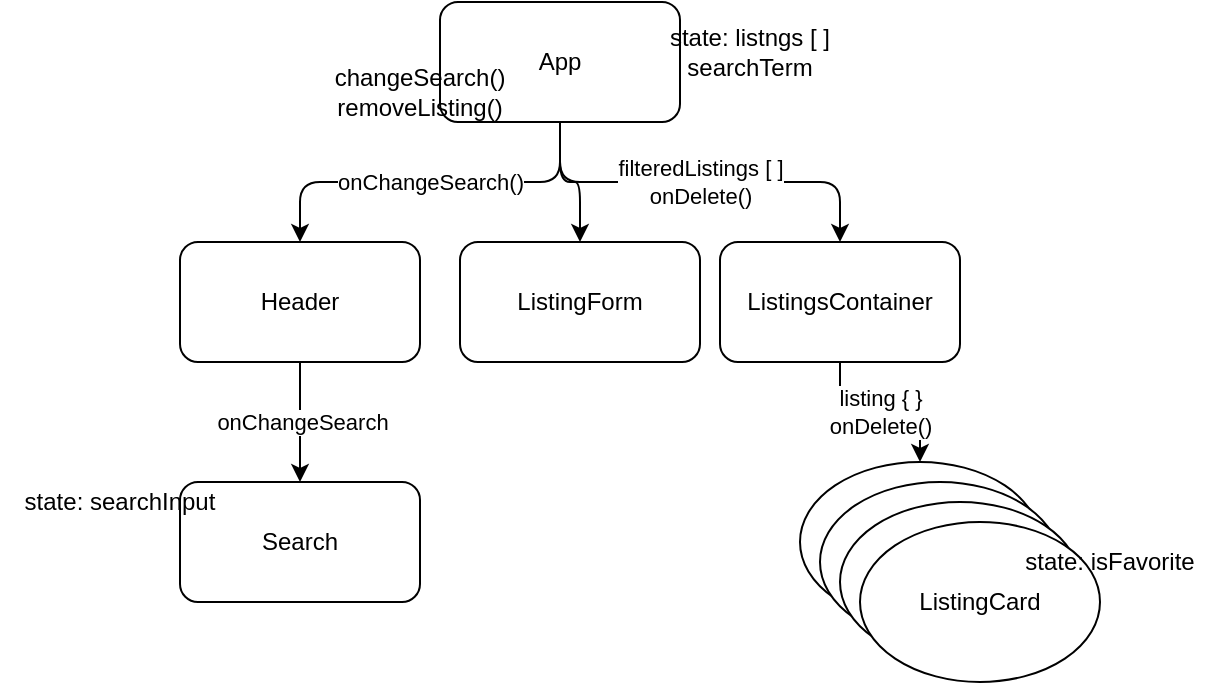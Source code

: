 <mxfile>
    <diagram id="g710EXB7YFf31PuVLExZ" name="Page-1">
        <mxGraphModel dx="675" dy="562" grid="1" gridSize="10" guides="1" tooltips="1" connect="1" arrows="1" fold="1" page="1" pageScale="1" pageWidth="850" pageHeight="1100" math="0" shadow="0">
            <root>
                <mxCell id="0"/>
                <mxCell id="1" parent="0"/>
                <mxCell id="10" value="onChangeSearch()" style="edgeStyle=orthogonalEdgeStyle;html=1;exitX=0.5;exitY=1;exitDx=0;exitDy=0;entryX=0.5;entryY=0;entryDx=0;entryDy=0;" edge="1" parent="1" source="2" target="3">
                    <mxGeometry relative="1" as="geometry"/>
                </mxCell>
                <mxCell id="11" value="filteredListings [ ]&lt;br&gt;onDelete()" style="edgeStyle=orthogonalEdgeStyle;html=1;exitX=0.5;exitY=1;exitDx=0;exitDy=0;entryX=0.5;entryY=0;entryDx=0;entryDy=0;" edge="1" parent="1" source="2" target="4">
                    <mxGeometry relative="1" as="geometry"/>
                </mxCell>
                <mxCell id="20" style="edgeStyle=orthogonalEdgeStyle;html=1;exitX=0.5;exitY=1;exitDx=0;exitDy=0;entryX=0.5;entryY=0;entryDx=0;entryDy=0;" edge="1" parent="1" source="2" target="19">
                    <mxGeometry relative="1" as="geometry"/>
                </mxCell>
                <mxCell id="2" value="App" style="rounded=1;whiteSpace=wrap;html=1;" vertex="1" parent="1">
                    <mxGeometry x="270" y="30" width="120" height="60" as="geometry"/>
                </mxCell>
                <mxCell id="12" style="edgeStyle=orthogonalEdgeStyle;html=1;exitX=0.5;exitY=1;exitDx=0;exitDy=0;entryX=0.5;entryY=0;entryDx=0;entryDy=0;" edge="1" parent="1" source="3" target="5">
                    <mxGeometry relative="1" as="geometry"/>
                </mxCell>
                <mxCell id="18" value="onChangeSearch" style="edgeLabel;html=1;align=center;verticalAlign=middle;resizable=0;points=[];" vertex="1" connectable="0" parent="12">
                    <mxGeometry y="1" relative="1" as="geometry">
                        <mxPoint as="offset"/>
                    </mxGeometry>
                </mxCell>
                <mxCell id="3" value="Header" style="rounded=1;whiteSpace=wrap;html=1;" vertex="1" parent="1">
                    <mxGeometry x="140" y="150" width="120" height="60" as="geometry"/>
                </mxCell>
                <mxCell id="14" value="listing { }&lt;br&gt;onDelete()" style="edgeStyle=orthogonalEdgeStyle;html=1;exitX=0.5;exitY=1;exitDx=0;exitDy=0;entryX=0.5;entryY=0;entryDx=0;entryDy=0;" edge="1" parent="1" source="4" target="6">
                    <mxGeometry relative="1" as="geometry"/>
                </mxCell>
                <mxCell id="4" value="ListingsContainer" style="rounded=1;whiteSpace=wrap;html=1;" vertex="1" parent="1">
                    <mxGeometry x="410" y="150" width="120" height="60" as="geometry"/>
                </mxCell>
                <mxCell id="5" value="Search" style="rounded=1;whiteSpace=wrap;html=1;" vertex="1" parent="1">
                    <mxGeometry x="140" y="270" width="120" height="60" as="geometry"/>
                </mxCell>
                <mxCell id="6" value="ListingCard" style="ellipse;whiteSpace=wrap;html=1;" vertex="1" parent="1">
                    <mxGeometry x="450" y="260" width="120" height="80" as="geometry"/>
                </mxCell>
                <mxCell id="7" value="ListingCard" style="ellipse;whiteSpace=wrap;html=1;" vertex="1" parent="1">
                    <mxGeometry x="460" y="270" width="120" height="80" as="geometry"/>
                </mxCell>
                <mxCell id="8" value="ListingCard" style="ellipse;whiteSpace=wrap;html=1;" vertex="1" parent="1">
                    <mxGeometry x="470" y="280" width="120" height="80" as="geometry"/>
                </mxCell>
                <mxCell id="9" value="ListingCard" style="ellipse;whiteSpace=wrap;html=1;" vertex="1" parent="1">
                    <mxGeometry x="480" y="290" width="120" height="80" as="geometry"/>
                </mxCell>
                <mxCell id="15" value="state: listngs [ ]&lt;br&gt;searchTerm" style="text;html=1;strokeColor=none;fillColor=none;align=center;verticalAlign=middle;whiteSpace=wrap;rounded=0;" vertex="1" parent="1">
                    <mxGeometry x="360" y="40" width="130" height="30" as="geometry"/>
                </mxCell>
                <mxCell id="16" value="state: isFavorite" style="text;html=1;strokeColor=none;fillColor=none;align=center;verticalAlign=middle;whiteSpace=wrap;rounded=0;" vertex="1" parent="1">
                    <mxGeometry x="550" y="295" width="110" height="30" as="geometry"/>
                </mxCell>
                <mxCell id="17" value="changeSearch()&lt;br&gt;removeListing()" style="text;html=1;strokeColor=none;fillColor=none;align=center;verticalAlign=middle;whiteSpace=wrap;rounded=0;" vertex="1" parent="1">
                    <mxGeometry x="230" y="60" width="60" height="30" as="geometry"/>
                </mxCell>
                <mxCell id="19" value="ListingForm" style="rounded=1;whiteSpace=wrap;html=1;" vertex="1" parent="1">
                    <mxGeometry x="280" y="150" width="120" height="60" as="geometry"/>
                </mxCell>
                <mxCell id="21" value="state: searchInput" style="text;html=1;strokeColor=none;fillColor=none;align=center;verticalAlign=middle;whiteSpace=wrap;rounded=0;" vertex="1" parent="1">
                    <mxGeometry x="50" y="265" width="120" height="30" as="geometry"/>
                </mxCell>
            </root>
        </mxGraphModel>
    </diagram>
</mxfile>